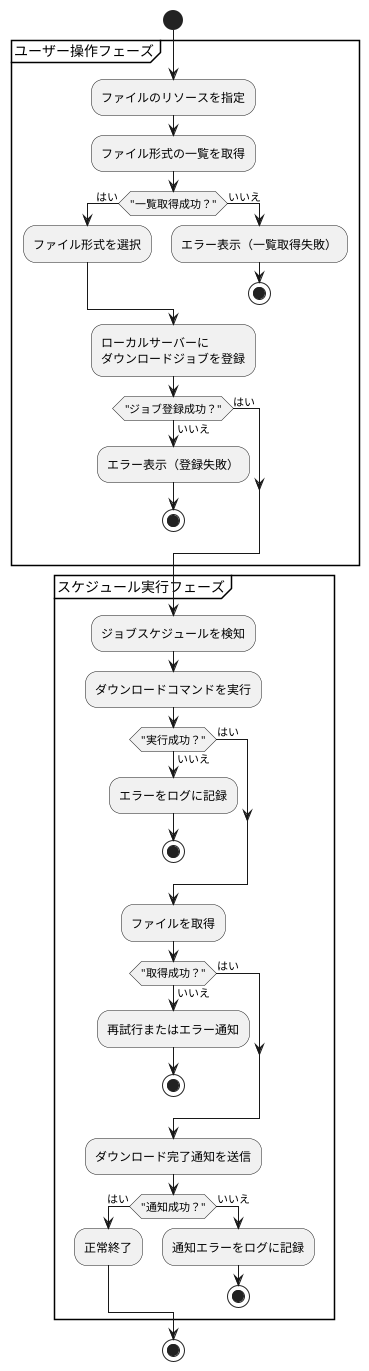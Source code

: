 @startuml
start

partition "ユーザー操作フェーズ" {

    :ファイルのリソースを指定;

    :ファイル形式の一覧を取得;
    if ("一覧取得成功？") then (はい)
        :ファイル形式を選択;
    else (いいえ)
        :エラー表示（一覧取得失敗）;
        stop
    endif

    :ローカルサーバーに\nダウンロードジョブを登録;
    if ("ジョブ登録成功？") then (はい)
    else (いいえ)
        :エラー表示（登録失敗）;
        stop
    endif
}

partition "スケジュール実行フェーズ" {

    :ジョブスケジュールを検知;

    :ダウンロードコマンドを実行;
    if ("実行成功？") then (はい)
    else (いいえ)
        :エラーをログに記録;
        stop
    endif

    :ファイルを取得;
    if ("取得成功？") then (はい)
    else (いいえ)
        :再試行またはエラー通知;
        stop
    endif

    :ダウンロード完了通知を送信;
    if ("通知成功？") then (はい)
        :正常終了;
    else (いいえ)
        :通知エラーをログに記録;
        stop
    endif
}

stop
@enduml
